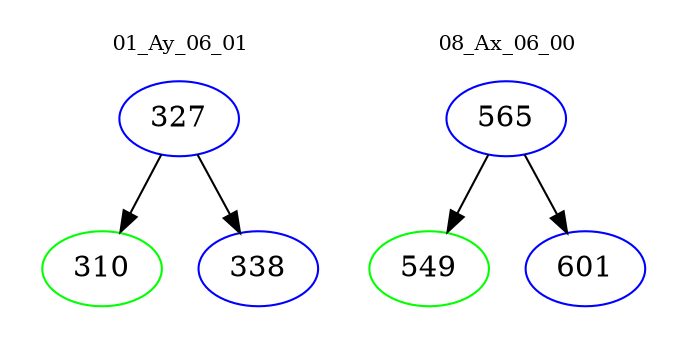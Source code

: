 digraph{
subgraph cluster_0 {
color = white
label = "01_Ay_06_01";
fontsize=10;
T0_327 [label="327", color="blue"]
T0_327 -> T0_310 [color="black"]
T0_310 [label="310", color="green"]
T0_327 -> T0_338 [color="black"]
T0_338 [label="338", color="blue"]
}
subgraph cluster_1 {
color = white
label = "08_Ax_06_00";
fontsize=10;
T1_565 [label="565", color="blue"]
T1_565 -> T1_549 [color="black"]
T1_549 [label="549", color="green"]
T1_565 -> T1_601 [color="black"]
T1_601 [label="601", color="blue"]
}
}
